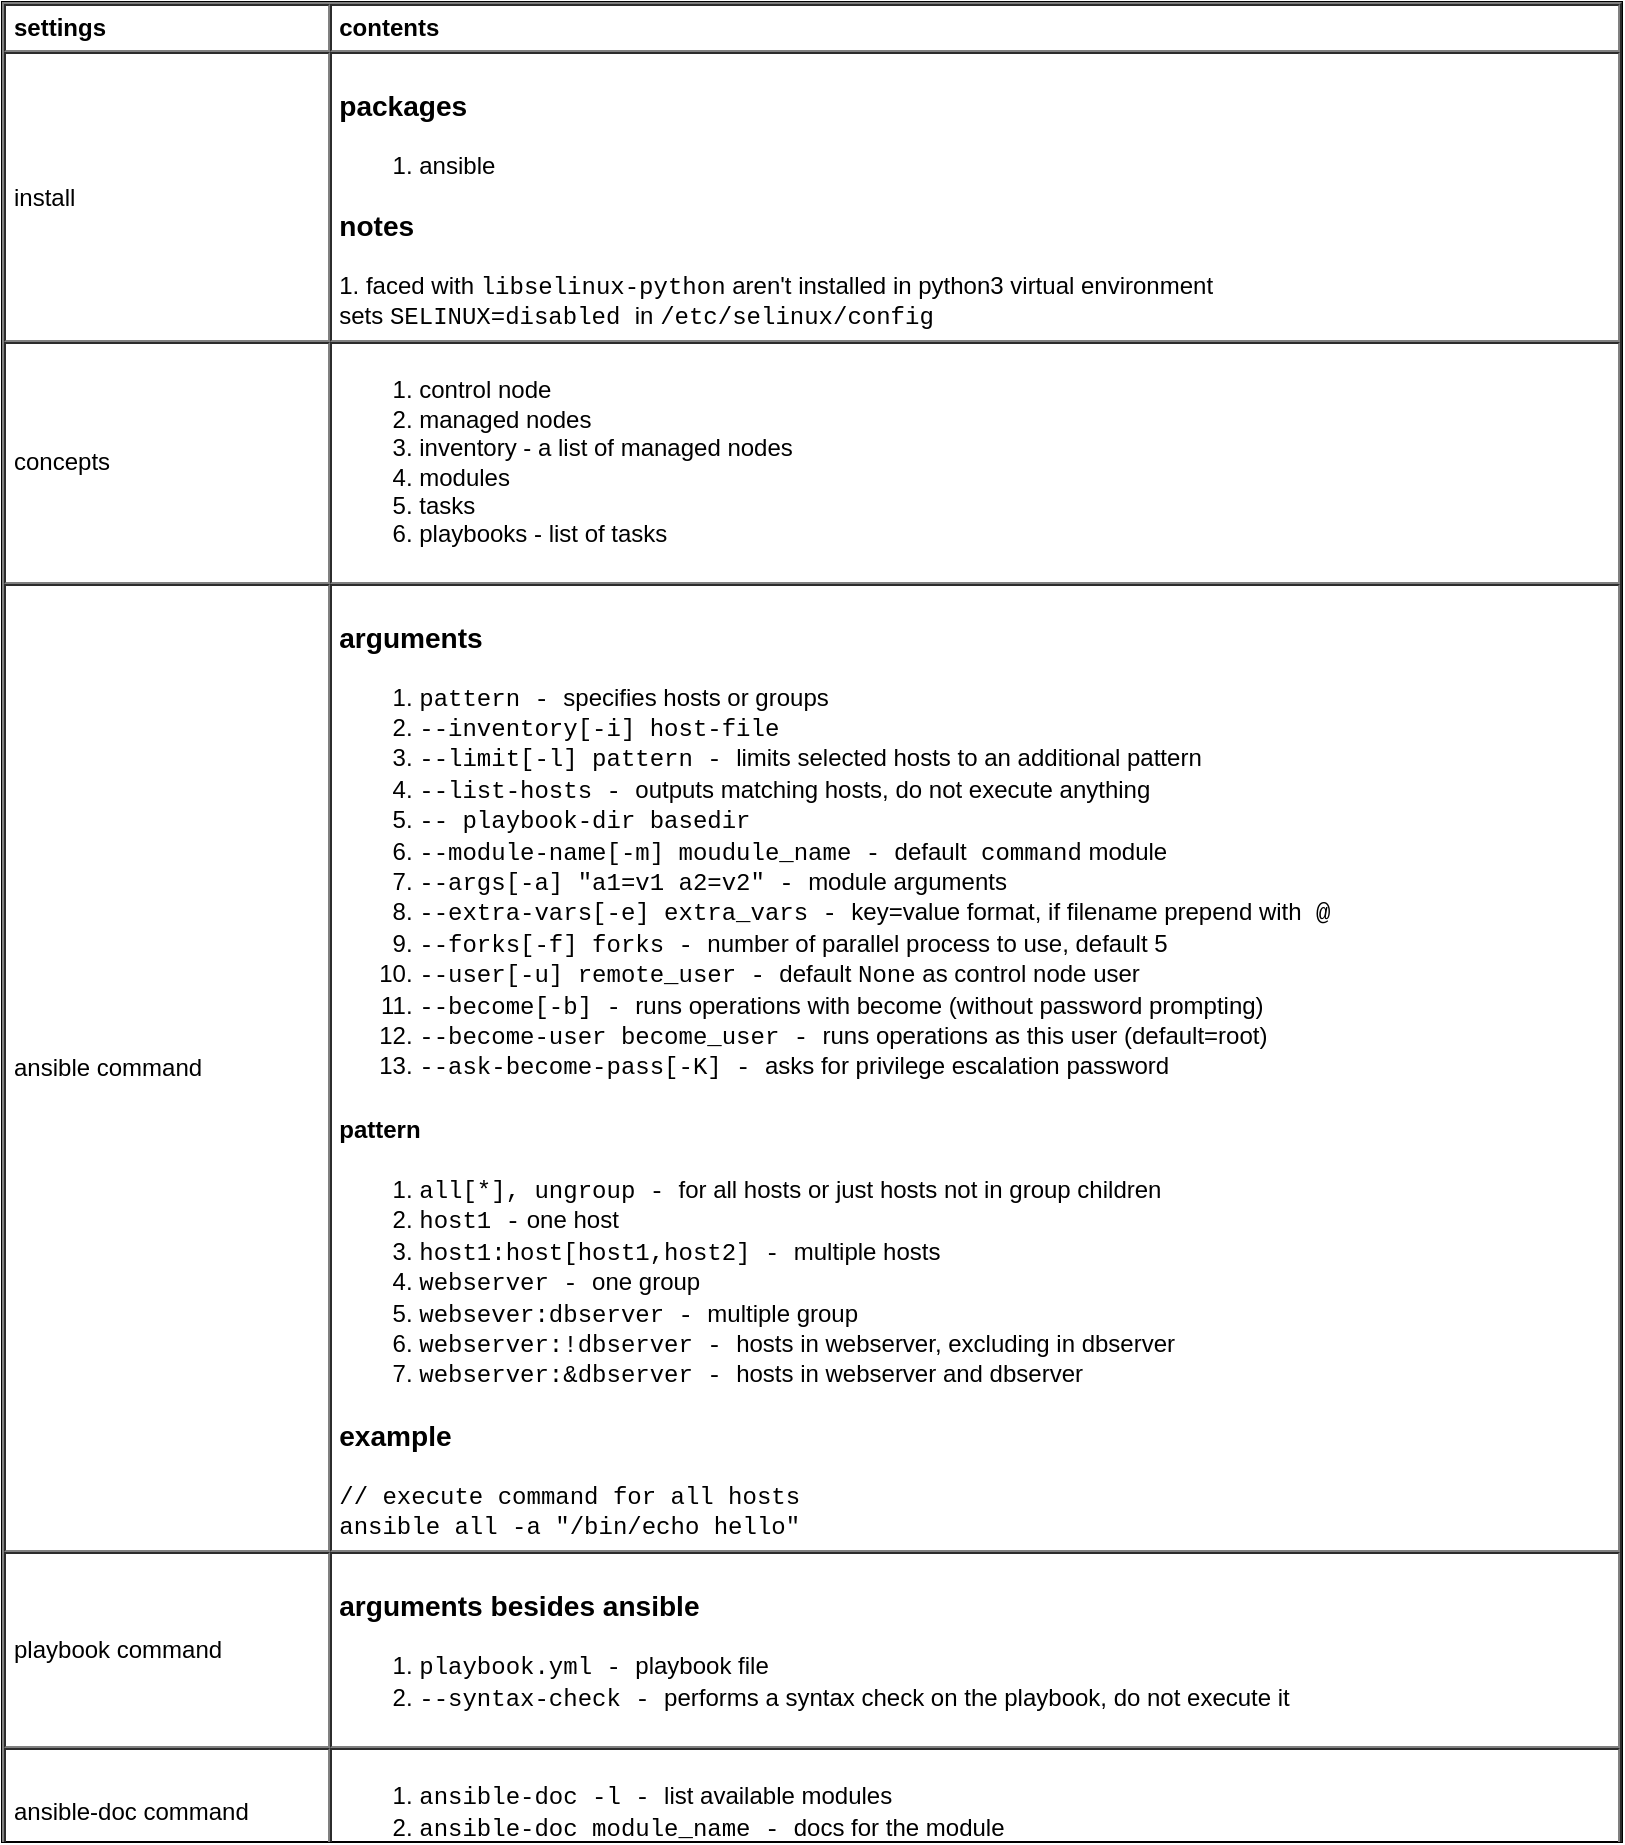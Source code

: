 <mxfile version="13.1.3" pages="4">
    <diagram id="eBcAbpSF-Oy_RSFWKtva" name="ansible">
        <mxGraphModel dx="567" dy="480" grid="1" gridSize="10" guides="1" tooltips="1" connect="1" arrows="1" fold="1" page="1" pageScale="1" pageWidth="827" pageHeight="1169" math="0" shadow="0">
            <root>
                <mxCell id="6xjhARad8wJrEWCtZ0LZ-0"/>
                <mxCell id="6xjhARad8wJrEWCtZ0LZ-1" parent="6xjhARad8wJrEWCtZ0LZ-0"/>
                <mxCell id="ZcP3yA8Dl-tpxINnKkQJ-0" value="&lt;table cellpadding=&quot;4&quot; cellspacing=&quot;0&quot; border=&quot;1&quot; style=&quot;font-size: 1em ; width: 100% ; height: 100%&quot;&gt;&lt;tbody&gt;&lt;tr&gt;&lt;th&gt;settings&lt;/th&gt;&lt;th&gt;contents&lt;/th&gt;&lt;/tr&gt;&lt;tr&gt;&lt;td&gt;install&lt;/td&gt;&lt;td&gt;&lt;h3&gt;packages&lt;/h3&gt;&lt;ol&gt;&lt;li&gt;ansible&lt;/li&gt;&lt;/ol&gt;&lt;h3&gt;notes&lt;/h3&gt;&lt;div&gt;1. faced with &lt;font face=&quot;Courier New&quot;&gt;libselinux-python&lt;/font&gt; aren't installed in python3 virtual environment&lt;/div&gt;&lt;div&gt;sets &lt;font face=&quot;Courier New&quot;&gt;SELINUX=disabled&amp;nbsp;&lt;/font&gt;&lt;span style=&quot;font-size: 1em&quot;&gt;in &lt;font face=&quot;Courier New&quot;&gt;/etc/selinux/config&lt;/font&gt;&lt;/span&gt;&lt;span style=&quot;font-size: 1em&quot;&gt;&amp;nbsp;&lt;/span&gt;&lt;br&gt;&lt;/div&gt;&lt;/td&gt;&lt;/tr&gt;&lt;tr&gt;&lt;td&gt;concepts&lt;/td&gt;&lt;td&gt;&lt;ol&gt;&lt;li&gt;control node&lt;/li&gt;&lt;li&gt;managed nodes&lt;/li&gt;&lt;li&gt;inventory - a list of managed nodes&lt;/li&gt;&lt;li&gt;modules&lt;/li&gt;&lt;li&gt;tasks&lt;/li&gt;&lt;li&gt;playbooks - list of tasks&lt;/li&gt;&lt;/ol&gt;&lt;/td&gt;&lt;/tr&gt;&lt;tr&gt;&lt;td&gt;ansible command&lt;/td&gt;&lt;td&gt;&lt;h3&gt;arguments&lt;/h3&gt;&lt;ol&gt;&lt;li&gt;&lt;font face=&quot;Courier New&quot;&gt;pattern - &lt;/font&gt;specifies&amp;nbsp;hosts or groups&lt;/li&gt;&lt;li&gt;&lt;font face=&quot;Courier New&quot;&gt;--inventory[-i] host-file&lt;/font&gt;&lt;/li&gt;&lt;li&gt;&lt;font face=&quot;Courier New&quot;&gt;--limit[-l] pattern - &lt;/font&gt;limits selected hosts to an additional pattern&lt;/li&gt;&lt;li&gt;&lt;font face=&quot;Courier New&quot;&gt;--list-hosts - &lt;/font&gt;outputs matching hosts, do not execute anything&lt;/li&gt;&lt;li&gt;&lt;font face=&quot;Courier New&quot;&gt;-- playbook-dir basedir&lt;/font&gt;&lt;/li&gt;&lt;li&gt;&lt;font face=&quot;Courier New&quot;&gt;--module-name[-m] moudule_name - &lt;/font&gt;default&lt;font face=&quot;Courier New&quot;&gt; command&lt;/font&gt; module&lt;/li&gt;&lt;li&gt;&lt;font face=&quot;Courier New&quot;&gt;--args[-a] &quot;a1=v1 a2=v2&quot; - &lt;/font&gt;module arguments&lt;/li&gt;&lt;li&gt;&lt;font face=&quot;Courier New&quot;&gt;--extra-vars[-e] extra_vars - &lt;/font&gt;key=value format, if filename prepend with&lt;font face=&quot;Courier New&quot;&gt; @&lt;/font&gt;&lt;/li&gt;&lt;li&gt;&lt;font face=&quot;Courier New&quot;&gt;--forks[-f] forks - &lt;/font&gt;number of parallel process to use, default 5&lt;/li&gt;&lt;li&gt;&lt;font face=&quot;Courier New&quot;&gt;--user[-u] remote_user - &lt;/font&gt;default &lt;font face=&quot;Courier New&quot;&gt;None&lt;/font&gt; as control node user&lt;/li&gt;&lt;li&gt;&lt;font face=&quot;Courier New&quot;&gt;--become[-b] - &lt;/font&gt;runs operations with become (without password prompting)&lt;/li&gt;&lt;li&gt;&lt;font face=&quot;Courier New&quot;&gt;--become-user become_user -&amp;nbsp;&lt;/font&gt;runs operations as this user (default=root)&lt;/li&gt;&lt;li&gt;&lt;font face=&quot;Courier New&quot;&gt;--ask-become-pass[-K] -&amp;nbsp;&lt;/font&gt;asks for privilege escalation password&lt;/li&gt;&lt;/ol&gt;&lt;h4&gt;pattern&lt;/h4&gt;&lt;div&gt;&lt;ol&gt;&lt;li&gt;&lt;font face=&quot;Courier New&quot;&gt;all[*], ungroup - &lt;/font&gt;for all hosts or just hosts not in group children&lt;/li&gt;&lt;li&gt;&lt;font face=&quot;Courier New&quot;&gt;host1 -&lt;/font&gt; one host&lt;/li&gt;&lt;li&gt;&lt;font face=&quot;Courier New&quot;&gt;host1:host[host1,host2] - &lt;/font&gt;multiple hosts&lt;/li&gt;&lt;li&gt;&lt;font face=&quot;Courier New&quot;&gt;webserver - &lt;/font&gt;one group&lt;/li&gt;&lt;li&gt;&lt;font face=&quot;Courier New&quot;&gt;websever:dbserver - &lt;/font&gt;multiple group&lt;/li&gt;&lt;li&gt;&lt;font face=&quot;Courier New&quot;&gt;webserver:!dbserver - &lt;/font&gt;hosts in webserver, excluding in dbserver&lt;/li&gt;&lt;li&gt;&lt;font face=&quot;Courier New&quot;&gt;webserver:&amp;amp;dbserver - &lt;/font&gt;hosts in webserver and dbserver&lt;/li&gt;&lt;/ol&gt;&lt;h3&gt;example&lt;/h3&gt;&lt;/div&gt;&lt;div&gt;&lt;font face=&quot;Courier New&quot;&gt;// execute command for all hosts&lt;/font&gt;&lt;/div&gt;&lt;div&gt;&lt;font face=&quot;Courier New&quot;&gt;ansible all -a &quot;/bin/echo hello&quot;&lt;/font&gt;&lt;/div&gt;&lt;/td&gt;&lt;/tr&gt;&lt;tr&gt;&lt;td&gt;playbook command&lt;/td&gt;&lt;td&gt;&lt;h3&gt;arguments besides ansible&lt;/h3&gt;&lt;div&gt;&lt;ol&gt;&lt;li&gt;&lt;font face=&quot;Courier New&quot;&gt;playbook.yml - &lt;/font&gt;playbook file&lt;/li&gt;&lt;li&gt;&lt;font face=&quot;Courier New&quot;&gt;--syntax-check - &lt;/font&gt;performs a syntax check on the playbook, do not execute it&lt;/li&gt;&lt;/ol&gt;&lt;/div&gt;&lt;/td&gt;&lt;/tr&gt;&lt;tr&gt;&lt;td&gt;ansible-doc command&lt;/td&gt;&lt;td&gt;&lt;ol&gt;&lt;li&gt;&lt;font face=&quot;Courier New&quot;&gt;ansible-doc -l - &lt;/font&gt;list available modules&lt;/li&gt;&lt;li&gt;&lt;font face=&quot;Courier New&quot;&gt;ansible-doc module_name - &lt;/font&gt;docs for the module&lt;/li&gt;&lt;/ol&gt;&lt;/td&gt;&lt;/tr&gt;&lt;/tbody&gt;&lt;/table&gt; " style="verticalAlign=top;align=left;overflow=fill;fontSize=12;fontFamily=Helvetica;html=1" parent="6xjhARad8wJrEWCtZ0LZ-1" vertex="1">
                    <mxGeometry x="10" y="20" width="810" height="920" as="geometry"/>
                </mxCell>
            </root>
        </mxGraphModel>
    </diagram>
    <diagram id="OCWlrfduKCj-sj5FC8W1" name="playbook-structure">
        <mxGraphModel dx="567" dy="480" grid="1" gridSize="10" guides="1" tooltips="1" connect="1" arrows="1" fold="1" page="1" pageScale="1" pageWidth="827" pageHeight="1169" math="0" shadow="0">
            <root>
                <mxCell id="QPv2SNy1hGz203TRQEjH-0"/>
                <mxCell id="QPv2SNy1hGz203TRQEjH-1" parent="QPv2SNy1hGz203TRQEjH-0"/>
                <mxCell id="QPv2SNy1hGz203TRQEjH-5" value="" style="swimlane;html=1;startSize=20;horizontal=1;containerType=tree;strokeColor=none;fillColor=none;align=left;fontFamily=Courier New;spacingLeft=12;spacingTop=-1;" parent="QPv2SNy1hGz203TRQEjH-1" vertex="1">
                    <mxGeometry x="10" y="30" width="790" height="1450" as="geometry"/>
                </mxCell>
                <mxCell id="QPv2SNy1hGz203TRQEjH-6" value="" style="edgeStyle=entityRelationEdgeStyle;startArrow=none;endArrow=none;segment=10;curved=1;align=left;fontFamily=Courier New;spacingLeft=12;spacingTop=-1;" parent="QPv2SNy1hGz203TRQEjH-5" source="QPv2SNy1hGz203TRQEjH-10" target="QPv2SNy1hGz203TRQEjH-11" edge="1">
                    <mxGeometry relative="1" as="geometry"/>
                </mxCell>
                <mxCell id="QPv2SNy1hGz203TRQEjH-10" value="playbook-dir/" style="ellipse;whiteSpace=wrap;html=1;align=left;treeFolding=1;treeMoving=1;newEdgeStyle={&quot;edgeStyle&quot;:&quot;entityRelationEdgeStyle&quot;,&quot;startArrow&quot;:&quot;none&quot;,&quot;endArrow&quot;:&quot;none&quot;,&quot;segment&quot;:10,&quot;curved&quot;:1};fontFamily=Courier New;spacingLeft=12;spacingTop=-1;" parent="QPv2SNy1hGz203TRQEjH-5" vertex="1">
                    <mxGeometry x="10" y="290" width="130" height="40" as="geometry"/>
                </mxCell>
                <mxCell id="QPv2SNy1hGz203TRQEjH-11" value="inventory" style="whiteSpace=wrap;html=1;rounded=1;arcSize=13;align=left;verticalAlign=middle;strokeWidth=1;autosize=1;spacing=4;treeFolding=1;treeMoving=1;newEdgeStyle={&quot;edgeStyle&quot;:&quot;entityRelationEdgeStyle&quot;,&quot;startArrow&quot;:&quot;none&quot;,&quot;endArrow&quot;:&quot;none&quot;,&quot;segment&quot;:10,&quot;curved&quot;:1};fontFamily=Courier New;spacingLeft=12;spacingTop=-1;" parent="QPv2SNy1hGz203TRQEjH-5" vertex="1">
                    <mxGeometry x="160" y="80" width="120" height="30" as="geometry"/>
                </mxCell>
                <mxCell id="QPv2SNy1hGz203TRQEjH-15" value="" style="edgeStyle=entityRelationEdgeStyle;startArrow=none;endArrow=none;segment=10;curved=1;align=left;fontFamily=Courier New;spacingLeft=12;spacingTop=-1;" parent="QPv2SNy1hGz203TRQEjH-5" source="QPv2SNy1hGz203TRQEjH-11" target="QPv2SNy1hGz203TRQEjH-16" edge="1">
                    <mxGeometry relative="1" as="geometry">
                        <mxPoint x="120" y="180" as="sourcePoint"/>
                    </mxGeometry>
                </mxCell>
                <mxCell id="QPv2SNy1hGz203TRQEjH-16" value="hosts - general inventory file&lt;br&gt;staging&amp;nbsp;- inventory for staging&lt;br&gt;production - inventory for production&lt;br&gt;host_vars/&lt;br&gt;&amp;nbsp; &amp;nbsp; host1.yml - assign variable for host1&lt;br&gt;&amp;nbsp; &amp;nbsp; host2.yml&lt;br&gt;group_vars/&lt;br&gt;&amp;nbsp; &amp;nbsp; group1.yml&amp;nbsp;- assign variable for host in group1&lt;br&gt;&amp;nbsp; &amp;nbsp; group2/&lt;br&gt;&amp;nbsp; &amp;nbsp; &amp;nbsp; &amp;nbsp; vars&lt;br&gt;&amp;nbsp; &amp;nbsp; &amp;nbsp; &amp;nbsp; vault" style="whiteSpace=wrap;html=1;rounded=1;arcSize=6;align=left;verticalAlign=middle;strokeWidth=1;autosize=1;spacing=4;treeFolding=1;treeMoving=1;newEdgeStyle={&quot;edgeStyle&quot;:&quot;entityRelationEdgeStyle&quot;,&quot;startArrow&quot;:&quot;none&quot;,&quot;endArrow&quot;:&quot;none&quot;,&quot;segment&quot;:10,&quot;curved&quot;:1};fontFamily=Courier New;spacingLeft=12;spacingTop=-1;" parent="QPv2SNy1hGz203TRQEjH-5" vertex="1">
                    <mxGeometry x="290" y="10" width="420" height="170" as="geometry"/>
                </mxCell>
                <mxCell id="e6sNbGxzWFyAGRXbp4J3-0" value="" style="edgeStyle=entityRelationEdgeStyle;startArrow=none;endArrow=none;segment=10;curved=1;align=left;fontFamily=Courier New;spacingLeft=12;spacingTop=-1;" edge="1" target="e6sNbGxzWFyAGRXbp4J3-1" source="QPv2SNy1hGz203TRQEjH-10" parent="QPv2SNy1hGz203TRQEjH-5">
                    <mxGeometry relative="1" as="geometry">
                        <mxPoint x="150" y="245" as="sourcePoint"/>
                    </mxGeometry>
                </mxCell>
                <mxCell id="e6sNbGxzWFyAGRXbp4J3-1" value="playbook" style="whiteSpace=wrap;html=1;rounded=1;arcSize=13;align=left;verticalAlign=middle;strokeWidth=1;autosize=1;spacing=4;treeFolding=1;treeMoving=1;newEdgeStyle={&quot;edgeStyle&quot;:&quot;entityRelationEdgeStyle&quot;,&quot;startArrow&quot;:&quot;none&quot;,&quot;endArrow&quot;:&quot;none&quot;,&quot;segment&quot;:10,&quot;curved&quot;:1};fontFamily=Courier New;spacingLeft=12;spacingTop=-1;" vertex="1" parent="QPv2SNy1hGz203TRQEjH-5">
                    <mxGeometry x="160" y="295" width="110" height="30" as="geometry"/>
                </mxCell>
                <mxCell id="e6sNbGxzWFyAGRXbp4J3-2" value="" style="edgeStyle=entityRelationEdgeStyle;startArrow=none;endArrow=none;segment=10;curved=1;align=left;fontFamily=Courier New;spacingLeft=12;spacingTop=-1;" edge="1" target="e6sNbGxzWFyAGRXbp4J3-3" source="e6sNbGxzWFyAGRXbp4J3-1" parent="QPv2SNy1hGz203TRQEjH-5">
                    <mxGeometry relative="1" as="geometry">
                        <mxPoint x="150" y="275" as="sourcePoint"/>
                    </mxGeometry>
                </mxCell>
                <mxCell id="e6sNbGxzWFyAGRXbp4J3-3" value="site.yml - master playbook&lt;br&gt;webserver.yml - playbook for webserver&lt;br&gt;dbserver.yml&amp;nbsp;- playbook for dbserver" style="whiteSpace=wrap;html=1;rounded=1;arcSize=13;align=left;verticalAlign=middle;strokeWidth=1;autosize=1;spacing=4;treeFolding=1;treeMoving=1;newEdgeStyle={&quot;edgeStyle&quot;:&quot;entityRelationEdgeStyle&quot;,&quot;startArrow&quot;:&quot;none&quot;,&quot;endArrow&quot;:&quot;none&quot;,&quot;segment&quot;:10,&quot;curved&quot;:1};fontFamily=Courier New;spacingLeft=12;spacingTop=-1;" vertex="1" parent="QPv2SNy1hGz203TRQEjH-5">
                    <mxGeometry x="290" y="285" width="330" height="50" as="geometry"/>
                </mxCell>
                <mxCell id="e6sNbGxzWFyAGRXbp4J3-4" value="" style="edgeStyle=entityRelationEdgeStyle;startArrow=none;endArrow=none;segment=10;curved=1;align=left;fontFamily=Courier New;spacingLeft=12;spacingTop=-1;" edge="1" target="e6sNbGxzWFyAGRXbp4J3-5" source="QPv2SNy1hGz203TRQEjH-10" parent="QPv2SNy1hGz203TRQEjH-5">
                    <mxGeometry relative="1" as="geometry">
                        <mxPoint x="150" y="180" as="sourcePoint"/>
                    </mxGeometry>
                </mxCell>
                <mxCell id="e6sNbGxzWFyAGRXbp4J3-5" value="roles" style="whiteSpace=wrap;html=1;rounded=1;arcSize=13;align=left;verticalAlign=middle;strokeWidth=1;autosize=1;spacing=4;treeFolding=1;treeMoving=1;newEdgeStyle={&quot;edgeStyle&quot;:&quot;entityRelationEdgeStyle&quot;,&quot;startArrow&quot;:&quot;none&quot;,&quot;endArrow&quot;:&quot;none&quot;,&quot;segment&quot;:10,&quot;curved&quot;:1};fontFamily=Courier New;spacingLeft=12;spacingTop=-1;" vertex="1" parent="QPv2SNy1hGz203TRQEjH-5">
                    <mxGeometry x="160" y="565" width="110" height="30" as="geometry"/>
                </mxCell>
                <mxCell id="e6sNbGxzWFyAGRXbp4J3-6" value="" style="edgeStyle=entityRelationEdgeStyle;startArrow=none;endArrow=none;segment=10;curved=1;align=left;fontFamily=Courier New;spacingLeft=12;spacingTop=-1;" edge="1" target="e6sNbGxzWFyAGRXbp4J3-7" source="e6sNbGxzWFyAGRXbp4J3-5" parent="QPv2SNy1hGz203TRQEjH-5">
                    <mxGeometry relative="1" as="geometry">
                        <mxPoint x="150" y="475" as="sourcePoint"/>
                    </mxGeometry>
                </mxCell>
                <mxCell id="e6sNbGxzWFyAGRXbp4J3-7" value="roles/&lt;br&gt;&amp;nbsp; &amp;nbsp; roles1/&lt;br&gt;&amp;nbsp; &amp;nbsp; &amp;nbsp; &amp;nbsp; handlers/&lt;br&gt;&amp;nbsp; &amp;nbsp; &amp;nbsp; &amp;nbsp; &amp;nbsp; &amp;nbsp; main.yml&lt;br&gt;&amp;nbsp; &amp;nbsp; &amp;nbsp; &amp;nbsp; tasks/&lt;br&gt;&amp;nbsp; &amp;nbsp; &amp;nbsp; &amp;nbsp; &amp;nbsp; &amp;nbsp; main.yml&lt;br&gt;&amp;nbsp; &amp;nbsp; &amp;nbsp; &amp;nbsp; templates/&lt;br&gt;&amp;nbsp; &amp;nbsp; &amp;nbsp; &amp;nbsp; &amp;nbsp; &amp;nbsp; my.conf.j2&lt;br&gt;&amp;nbsp; &amp;nbsp; &amp;nbsp; &amp;nbsp; files/&lt;br&gt;&amp;nbsp; &amp;nbsp; &amp;nbsp; &amp;nbsp; &amp;nbsp; &amp;nbsp; localhost.cfg&lt;br&gt;&amp;nbsp; &amp;nbsp; &amp;nbsp; &amp;nbsp; vars/&lt;br&gt;&amp;nbsp; &amp;nbsp; &amp;nbsp; &amp;nbsp; &amp;nbsp; &amp;nbsp; main.yml - variables for role1&lt;br&gt;&amp;nbsp; &amp;nbsp; &amp;nbsp; &amp;nbsp; meta/ - contain dependencies for other roles&lt;br&gt;&amp;nbsp; &amp;nbsp; &amp;nbsp; &amp;nbsp; &amp;nbsp; &amp;nbsp; main.yml&lt;br&gt;&amp;nbsp; &amp;nbsp; &amp;nbsp; &amp;nbsp; defaults/ - default variables for role1&lt;br&gt;&amp;nbsp; &amp;nbsp; &amp;nbsp; &amp;nbsp; &amp;nbsp; &amp;nbsp; main.yml&lt;br&gt;&amp;nbsp; &amp;nbsp; roles2/&lt;br&gt;&amp;nbsp; &amp;nbsp; &amp;nbsp; &amp;nbsp; ...&lt;br&gt;&amp;nbsp; &amp;nbsp; &amp;nbsp; &amp;nbsp; ..." style="whiteSpace=wrap;html=1;rounded=1;arcSize=5;align=left;verticalAlign=middle;strokeWidth=1;autosize=1;spacing=4;treeFolding=1;treeMoving=1;newEdgeStyle={&quot;edgeStyle&quot;:&quot;entityRelationEdgeStyle&quot;,&quot;startArrow&quot;:&quot;none&quot;,&quot;endArrow&quot;:&quot;none&quot;,&quot;segment&quot;:10,&quot;curved&quot;:1};fontFamily=Courier New;spacingLeft=12;spacingTop=-1;" vertex="1" parent="QPv2SNy1hGz203TRQEjH-5">
                    <mxGeometry x="310" y="440" width="430" height="280" as="geometry"/>
                </mxCell>
                <mxCell id="RqrqsdC89fF9GD9vA9GU-0" value="" style="edgeStyle=entityRelationEdgeStyle;startArrow=none;endArrow=none;segment=10;curved=1;align=left;fontFamily=Courier New;spacingLeft=12;spacingTop=-1;" edge="1" target="RqrqsdC89fF9GD9vA9GU-1" source="QPv2SNy1hGz203TRQEjH-10" parent="QPv2SNy1hGz203TRQEjH-5">
                    <mxGeometry relative="1" as="geometry">
                        <mxPoint x="150" y="340" as="sourcePoint"/>
                    </mxGeometry>
                </mxCell>
                <mxCell id="RqrqsdC89fF9GD9vA9GU-1" value="files" style="whiteSpace=wrap;html=1;rounded=1;arcSize=13;align=left;verticalAlign=middle;strokeWidth=1;autosize=1;spacing=4;treeFolding=1;treeMoving=1;newEdgeStyle={&quot;edgeStyle&quot;:&quot;entityRelationEdgeStyle&quot;,&quot;startArrow&quot;:&quot;none&quot;,&quot;endArrow&quot;:&quot;none&quot;,&quot;segment&quot;:10,&quot;curved&quot;:1};fontFamily=Courier New;spacingLeft=12;spacingTop=-1;" vertex="1" parent="QPv2SNy1hGz203TRQEjH-5">
                    <mxGeometry x="160" y="830" width="110" height="30" as="geometry"/>
                </mxCell>
                <mxCell id="RqrqsdC89fF9GD9vA9GU-2" value="" style="edgeStyle=entityRelationEdgeStyle;startArrow=none;endArrow=none;segment=10;curved=1;align=left;fontFamily=Courier New;spacingLeft=12;spacingTop=-1;" edge="1" target="RqrqsdC89fF9GD9vA9GU-3" source="RqrqsdC89fF9GD9vA9GU-1" parent="QPv2SNy1hGz203TRQEjH-5">
                    <mxGeometry relative="1" as="geometry">
                        <mxPoint x="150" y="340" as="sourcePoint"/>
                    </mxGeometry>
                </mxCell>
                <mxCell id="RqrqsdC89fF9GD9vA9GU-3" value="files/" style="whiteSpace=wrap;html=1;rounded=1;arcSize=13;align=left;verticalAlign=middle;strokeWidth=1;autosize=1;spacing=4;treeFolding=1;treeMoving=1;newEdgeStyle={&quot;edgeStyle&quot;:&quot;entityRelationEdgeStyle&quot;,&quot;startArrow&quot;:&quot;none&quot;,&quot;endArrow&quot;:&quot;none&quot;,&quot;segment&quot;:10,&quot;curved&quot;:1};fontFamily=Courier New;spacingLeft=12;spacingTop=-1;" vertex="1" parent="QPv2SNy1hGz203TRQEjH-5">
                    <mxGeometry x="310" y="830" width="100" height="30" as="geometry"/>
                </mxCell>
            </root>
        </mxGraphModel>
    </diagram>
    <diagram id="KFz88gbmkmA4D01acFhd" name="file-contents">
        <mxGraphModel dx="567" dy="480" grid="1" gridSize="10" guides="1" tooltips="1" connect="1" arrows="1" fold="1" page="1" pageScale="1" pageWidth="827" pageHeight="1169" math="0" shadow="0">
            <root>
                <mxCell id="uhKCY2jXzY3qLd5-olUe-0"/>
                <mxCell id="uhKCY2jXzY3qLd5-olUe-1" parent="uhKCY2jXzY3qLd5-olUe-0"/>
                <mxCell id="gDkHkDSdqnpwK-sjDLxo-0" value="&lt;table cellpadding=&quot;4&quot; cellspacing=&quot;0&quot; border=&quot;1&quot; style=&quot;font-size: 1em ; width: 100% ; height: 100%&quot;&gt;&lt;tbody&gt;&lt;tr&gt;&lt;th&gt;settings&lt;/th&gt;&lt;th&gt;contents&lt;/th&gt;&lt;/tr&gt;&lt;tr&gt;&lt;td&gt;hosts&lt;/td&gt;&lt;td&gt;&lt;h3&gt;INI format&lt;/h3&gt;&lt;div&gt;&lt;font face=&quot;Courier New&quot;&gt;192.168.1.111 ansible_user=example&lt;br&gt;&lt;/font&gt;&lt;/div&gt;&lt;div&gt;&lt;font face=&quot;Courier New&quot;&gt;jumper ansible_port=5555 ansible_host=192.0.2.50&lt;/font&gt;&lt;br&gt;&lt;/div&gt;&lt;div&gt;&lt;font face=&quot;Courier New&quot;&gt;&lt;br&gt;&lt;/font&gt;&lt;/div&gt;&lt;div&gt;&lt;font face=&quot;Courier New&quot;&gt;&lt;div&gt;[abserver]&lt;/div&gt;&lt;div&gt;aserver.example.com&lt;/div&gt;&lt;div&gt;bserver.example.com&lt;/div&gt;&lt;/font&gt;&lt;/div&gt;&lt;/td&gt;&lt;/tr&gt;&lt;tr&gt;&lt;td&gt;vars&lt;/td&gt;&lt;td&gt;&lt;font face=&quot;Courier New&quot;&gt;remote_user: user_name&lt;br&gt;ansible_become_pass: &quot;{{ vault_ansible_become_pass }}&quot;&lt;br&gt;ansible-become-pass: 123456&lt;br&gt;key1: value1&lt;br&gt;...&lt;/font&gt;&lt;/td&gt;&lt;/tr&gt;&lt;tr&gt;&lt;td&gt;tasks&lt;/td&gt;&lt;td&gt;&lt;h3&gt;arguments&lt;/h3&gt;&lt;ol&gt;&lt;li&gt;&lt;font face=&quot;Courier New&quot;&gt;name - &lt;/font&gt;task name&lt;/li&gt;&lt;li&gt;&lt;font face=&quot;Courier New&quot;&gt;arguments - &lt;/font&gt;ansible arguments&lt;/li&gt;&lt;li&gt;&lt;font face=&quot;Courier New&quot;&gt;module&lt;/font&gt;&lt;/li&gt;&lt;li&gt;&lt;font face=&quot;Courier New&quot;&gt;vars&lt;/font&gt;&lt;/li&gt;&lt;li&gt;&lt;font face=&quot;Courier New&quot;&gt;loop&lt;/font&gt;&lt;/li&gt;&lt;/ol&gt;&lt;h3&gt;example&lt;/h3&gt;&lt;font face=&quot;Courier New&quot;&gt;- name: create spark related directory&lt;br&gt;&amp;nbsp; become: yes&lt;br&gt;&amp;nbsp; file:&lt;br&gt;&amp;nbsp; &amp;nbsp; path: &quot;{{ item.value }}&quot;&lt;br&gt;&amp;nbsp; &amp;nbsp; state: directory&lt;br&gt;&amp;nbsp; loop: &quot;{{ spark_base|dict2items }}&quot;&lt;br&gt;&lt;br&gt;- name: generate spark configuration file to remote server&lt;br&gt;&amp;nbsp; template:&lt;br&gt;&amp;nbsp; &amp;nbsp; src: &quot;conf/{{ spark_version }}/{{ item }}.j2&quot;&lt;br&gt;&amp;nbsp; &amp;nbsp; dest: &quot;{{ spark_base.conf_version }}/{{item}}&quot;&lt;br&gt;&amp;nbsp; loop:&lt;br&gt;&amp;nbsp; &amp;nbsp; - slaves&lt;br&gt;&amp;nbsp; &amp;nbsp; - spark-defaults.conf&lt;/font&gt;&lt;br&gt;&lt;/td&gt;&lt;/tr&gt;&lt;tr&gt;&lt;td&gt;playbook&lt;/td&gt;&lt;td&gt;&lt;font face=&quot;Courier New&quot;&gt;- hosts: webserver&lt;br&gt;&amp;nbsp; remote_user: username&lt;br&gt;&amp;nbsp; become: yes&lt;br&gt;&amp;nbsp; become_user: othername&lt;br&gt;&amp;nbsp; become_method: sudo | su&lt;br&gt;&amp;nbsp; vars:&lt;br&gt;&amp;nbsp; &amp;nbsp; workdir: /var/lib/ansible&lt;br&gt;&amp;nbsp; &amp;nbsp; logfile: /var/log/ansible-pull.log&lt;br&gt;&amp;nbsp; tasks:&lt;br&gt;&amp;nbsp; &amp;nbsp; - name: test connection &lt;br&gt;&amp;nbsp; &amp;nbsp; &amp;nbsp; ping:&lt;br&gt;&amp;nbsp; &amp;nbsp; &amp;nbsp; remote_user: username&lt;/font&gt;&lt;/td&gt;&lt;/tr&gt;&lt;/tbody&gt;&lt;/table&gt; " style="verticalAlign=top;align=left;overflow=fill;fontSize=12;fontFamily=Helvetica;html=1" vertex="1" parent="uhKCY2jXzY3qLd5-olUe-1">
                    <mxGeometry x="20" y="10" width="620" height="880" as="geometry"/>
                </mxCell>
            </root>
        </mxGraphModel>
    </diagram>
    <diagram id="yBaHcAucrmrcRWLfVA8K" name="modules">
        <mxGraphModel dx="567" dy="480" grid="1" gridSize="10" guides="1" tooltips="1" connect="1" arrows="1" fold="1" page="1" pageScale="1" pageWidth="827" pageHeight="1169" math="0" shadow="0">
            <root>
                <mxCell id="NMK4j2qtfRMqPgHjRc6h-0"/>
                <mxCell id="NMK4j2qtfRMqPgHjRc6h-1" parent="NMK4j2qtfRMqPgHjRc6h-0"/>
                <mxCell id="bbga2ahlCyCSMSophvbE-0" value="&lt;table cellpadding=&quot;4&quot; cellspacing=&quot;0&quot; border=&quot;1&quot; style=&quot;font-size: 1em ; width: 100% ; height: 100%&quot;&gt;&lt;tbody&gt;&lt;tr&gt;&lt;th&gt;modules&lt;/th&gt;&lt;th&gt;contents&lt;/th&gt;&lt;/tr&gt;&lt;tr&gt;&lt;td&gt;yum&lt;br&gt;&lt;/td&gt;&lt;td&gt;&lt;h3&gt;arguments&lt;/h3&gt;&lt;ol&gt;&lt;li&gt;&lt;font face=&quot;Courier New&quot;&gt;name&lt;/font&gt;&lt;/li&gt;&lt;li&gt;&lt;font face=&quot;Courier New&quot;&gt;state: [present, ]&lt;/font&gt;&lt;/li&gt;&lt;/ol&gt;&lt;h3&gt;example&lt;/h3&gt;&lt;div&gt;&lt;font face=&quot;Courier New&quot;&gt;yum:&lt;/font&gt;&lt;/div&gt;&lt;div&gt;&lt;font face=&quot;Courier New&quot;&gt;&amp;nbsp; name: &quot;{{ packages }}&quot;&lt;/font&gt;&lt;/div&gt;&lt;div&gt;&lt;font face=&quot;Courier New&quot;&gt;&amp;nbsp; state: present&lt;/font&gt;&lt;/div&gt;&lt;/td&gt;&lt;/tr&gt;&lt;tr&gt;&lt;td&gt;synchronize&lt;br&gt;&lt;/td&gt;&lt;td&gt;&lt;div&gt;&lt;h3&gt;arguments&lt;/h3&gt;&lt;/div&gt;&lt;ol&gt;&lt;li&gt;&lt;font face=&quot;Courier New&quot;&gt;src&lt;/font&gt;&lt;/li&gt;&lt;li&gt;&lt;font face=&quot;Courier New&quot;&gt;dest&lt;/font&gt;&lt;/li&gt;&lt;/ol&gt;&lt;div&gt;&lt;h3&gt;example&lt;/h3&gt;&lt;/div&gt;&lt;div&gt;&lt;font face=&quot;Courier New&quot;&gt;synchronize:&lt;/font&gt;&lt;/div&gt;&lt;div&gt;&lt;font face=&quot;Courier New&quot;&gt;&amp;nbsp; src: &quot;{{ jdk_source_name }}&quot;&lt;/font&gt;&lt;/div&gt;&lt;div&gt;&lt;font face=&quot;Courier New&quot;&gt;&amp;nbsp; dest: &quot;{{ java_bin_home }}&quot;&lt;/font&gt;&lt;/div&gt;&lt;/td&gt;&lt;/tr&gt;&lt;tr&gt;&lt;td&gt;template&lt;br&gt;&lt;/td&gt;&lt;td&gt;&lt;div&gt;&lt;h3&gt;arguments&lt;/h3&gt;&lt;/div&gt;&lt;ol&gt;&lt;li&gt;&lt;font face=&quot;Courier New&quot;&gt;src&lt;/font&gt;&lt;/li&gt;&lt;li&gt;&lt;font face=&quot;Courier New&quot;&gt;dest&lt;/font&gt;&lt;/li&gt;&lt;/ol&gt;&lt;div&gt;&lt;h3&gt;example&lt;/h3&gt;&lt;/div&gt;&lt;div&gt;&lt;font face=&quot;Courier New&quot;&gt;template:&lt;/font&gt;&lt;/div&gt;&lt;div&gt;&lt;font face=&quot;Courier New&quot;&gt;&amp;nbsp; src: &quot;conf/{{ hadoop_version }}/{{ item }}.j2&quot;&lt;/font&gt;&lt;/div&gt;&lt;div&gt;&lt;font face=&quot;Courier New&quot;&gt;&amp;nbsp; dest: &quot;{{ hadoop_base.conf_version }}/{{item}}&quot;&lt;/font&gt;&lt;/div&gt;&lt;div&gt;&lt;font face=&quot;Courier New&quot;&gt;&amp;nbsp; loop:&lt;/font&gt;&lt;/div&gt;&lt;div&gt;&lt;span style=&quot;font-size: 1em&quot;&gt;&lt;font face=&quot;Courier New&quot;&gt;&amp;nbsp; &amp;nbsp; - workers&lt;/font&gt;&lt;/span&gt;&lt;/div&gt;&lt;div&gt;&lt;span style=&quot;font-size: 1em&quot;&gt;&lt;font face=&quot;Courier New&quot;&gt;&amp;nbsp; &amp;nbsp; - masters&lt;/font&gt;&lt;/span&gt;&lt;/div&gt;&lt;/td&gt;&lt;/tr&gt;&lt;tr&gt;&lt;td&gt;file&lt;/td&gt;&lt;td&gt;&lt;div&gt;&lt;h3&gt;arguments&lt;/h3&gt;&lt;/div&gt;&lt;ol&gt;&lt;li&gt;&lt;font face=&quot;Courier New&quot;&gt;path&lt;/font&gt;&lt;/li&gt;&lt;li&gt;&lt;font face=&quot;Courier New&quot;&gt;mode&lt;/font&gt;&lt;/li&gt;&lt;li&gt;&lt;font face=&quot;Courier New&quot;&gt;state: [directory, ]&lt;/font&gt;&lt;/li&gt;&lt;li&gt;&lt;font face=&quot;Courier New&quot;&gt;owner&lt;/font&gt;&lt;/li&gt;&lt;li&gt;&lt;font face=&quot;Courier New&quot;&gt;group&lt;/font&gt;&lt;/li&gt;&lt;/ol&gt;&lt;div&gt;&lt;h3&gt;example&lt;/h3&gt;&lt;/div&gt;&lt;div&gt;&lt;font face=&quot;Courier New&quot;&gt;file:&lt;/font&gt;&lt;/div&gt;&lt;div&gt;&lt;font face=&quot;Courier New&quot;&gt;&amp;nbsp; path: &quot;{{ proj_home }}&quot;&lt;/font&gt;&lt;/div&gt;&lt;div&gt;&lt;font face=&quot;Courier New&quot;&gt;&amp;nbsp; mode: 0755&lt;/font&gt;&lt;/div&gt;&lt;div&gt;&lt;font face=&quot;Courier New&quot;&gt;&amp;nbsp; state: directory&lt;/font&gt;&lt;/div&gt;&lt;div&gt;&lt;font face=&quot;Courier New&quot;&gt;&amp;nbsp; owner: &quot;{{ remote_user }}&quot;&lt;/font&gt;&lt;/div&gt;&lt;div&gt;&lt;font face=&quot;Courier New&quot;&gt;&amp;nbsp; group: &quot;{{ remote_user }}&quot;&lt;br&gt;&lt;/font&gt;&lt;/div&gt;&lt;/td&gt;&lt;/tr&gt;&lt;tr&gt;&lt;td&gt;blockinfile&lt;br&gt;&lt;/td&gt;&lt;td&gt;&lt;div&gt;&lt;h3&gt;arguments&lt;/h3&gt;&lt;/div&gt;&lt;ol&gt;&lt;li&gt;&lt;font face=&quot;Courier New&quot;&gt;path&lt;/font&gt;&lt;/li&gt;&lt;li&gt;&lt;font face=&quot;Courier New&quot;&gt;create: [yes, ]&lt;/font&gt;&lt;/li&gt;&lt;li&gt;&lt;font face=&quot;Courier New&quot;&gt;marker&lt;/font&gt;&lt;/li&gt;&lt;li&gt;&lt;font face=&quot;Courier New&quot;&gt;block&lt;/font&gt;&lt;/li&gt;&lt;/ol&gt;&lt;div&gt;&lt;h3&gt;example&lt;/h3&gt;&lt;/div&gt;&lt;div&gt;&lt;font face=&quot;Courier New&quot;&gt;blockinfile:&lt;/font&gt;&lt;/div&gt;&lt;div&gt;&lt;font face=&quot;Courier New&quot;&gt;&amp;nbsp; path: &quot;{{ hp_bashrc }}&quot;&lt;/font&gt;&lt;/div&gt;&lt;div&gt;&lt;font face=&quot;Courier New&quot;&gt;&amp;nbsp; create: yes&lt;/font&gt;&lt;/div&gt;&lt;div&gt;&lt;font face=&quot;Courier New&quot;&gt;&amp;nbsp; marker: &quot;# {mark} java configuration&quot;&lt;/font&gt;&lt;/div&gt;&lt;div&gt;&lt;font face=&quot;Courier New&quot;&gt;&amp;nbsp; block: |&lt;/font&gt;&lt;/div&gt;&lt;div&gt;&lt;font face=&quot;Courier New&quot;&gt;&amp;nbsp; &amp;nbsp; export JAVA_HOME={{ java_home }}&lt;/font&gt;&lt;/div&gt;&lt;div&gt;&lt;font face=&quot;Courier New&quot;&gt;&amp;nbsp; &amp;nbsp; export PATH=${JAVA_HOME}/bin:${PATH}&lt;/font&gt;&lt;/div&gt;&lt;/td&gt;&lt;/tr&gt;&lt;/tbody&gt;&lt;/table&gt; " style="verticalAlign=top;align=left;overflow=fill;fontSize=12;fontFamily=Helvetica;html=1" vertex="1" parent="NMK4j2qtfRMqPgHjRc6h-1">
                    <mxGeometry x="20" y="10" width="510" height="1120" as="geometry"/>
                </mxCell>
            </root>
        </mxGraphModel>
    </diagram>
</mxfile>